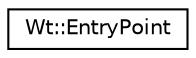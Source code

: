 digraph "Graphical Class Hierarchy"
{
 // LATEX_PDF_SIZE
  edge [fontname="Helvetica",fontsize="10",labelfontname="Helvetica",labelfontsize="10"];
  node [fontname="Helvetica",fontsize="10",shape=record];
  rankdir="LR";
  Node0 [label="Wt::EntryPoint",height=0.2,width=0.4,color="black", fillcolor="white", style="filled",URL="$classWt_1_1EntryPoint.html",tooltip=" "];
}
